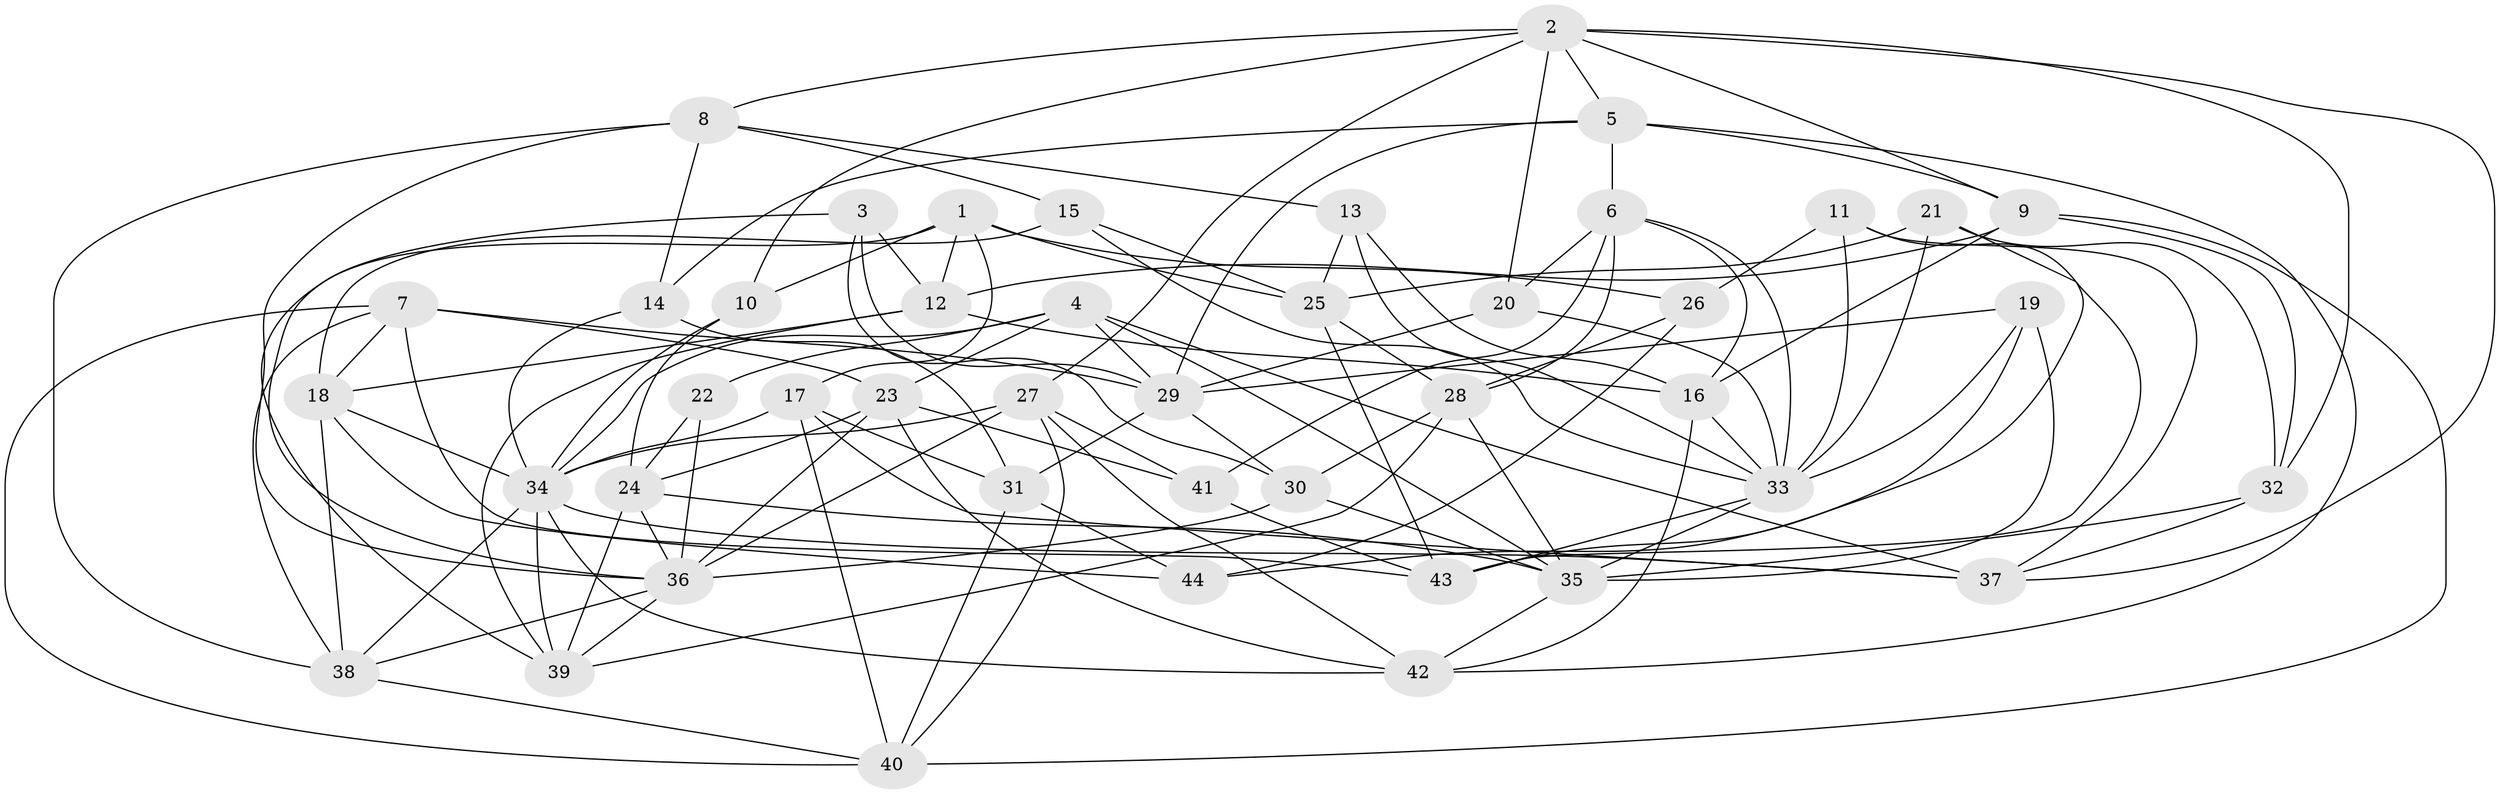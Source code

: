 // original degree distribution, {4: 1.0}
// Generated by graph-tools (version 1.1) at 2025/50/03/09/25 03:50:50]
// undirected, 44 vertices, 125 edges
graph export_dot {
graph [start="1"]
  node [color=gray90,style=filled];
  1;
  2;
  3;
  4;
  5;
  6;
  7;
  8;
  9;
  10;
  11;
  12;
  13;
  14;
  15;
  16;
  17;
  18;
  19;
  20;
  21;
  22;
  23;
  24;
  25;
  26;
  27;
  28;
  29;
  30;
  31;
  32;
  33;
  34;
  35;
  36;
  37;
  38;
  39;
  40;
  41;
  42;
  43;
  44;
  1 -- 10 [weight=1.0];
  1 -- 12 [weight=1.0];
  1 -- 17 [weight=1.0];
  1 -- 25 [weight=1.0];
  1 -- 26 [weight=1.0];
  1 -- 39 [weight=1.0];
  2 -- 5 [weight=1.0];
  2 -- 8 [weight=1.0];
  2 -- 9 [weight=1.0];
  2 -- 10 [weight=1.0];
  2 -- 20 [weight=1.0];
  2 -- 27 [weight=1.0];
  2 -- 32 [weight=1.0];
  2 -- 37 [weight=1.0];
  3 -- 12 [weight=1.0];
  3 -- 29 [weight=1.0];
  3 -- 30 [weight=1.0];
  3 -- 36 [weight=1.0];
  4 -- 22 [weight=1.0];
  4 -- 23 [weight=1.0];
  4 -- 29 [weight=1.0];
  4 -- 34 [weight=1.0];
  4 -- 35 [weight=1.0];
  4 -- 37 [weight=1.0];
  5 -- 6 [weight=1.0];
  5 -- 9 [weight=1.0];
  5 -- 14 [weight=1.0];
  5 -- 29 [weight=1.0];
  5 -- 42 [weight=1.0];
  6 -- 16 [weight=1.0];
  6 -- 20 [weight=1.0];
  6 -- 28 [weight=1.0];
  6 -- 33 [weight=1.0];
  6 -- 41 [weight=1.0];
  7 -- 18 [weight=1.0];
  7 -- 23 [weight=1.0];
  7 -- 29 [weight=1.0];
  7 -- 38 [weight=1.0];
  7 -- 40 [weight=1.0];
  7 -- 43 [weight=1.0];
  8 -- 13 [weight=1.0];
  8 -- 14 [weight=1.0];
  8 -- 15 [weight=1.0];
  8 -- 36 [weight=1.0];
  8 -- 38 [weight=1.0];
  9 -- 12 [weight=1.0];
  9 -- 16 [weight=1.0];
  9 -- 32 [weight=1.0];
  9 -- 40 [weight=1.0];
  10 -- 24 [weight=1.0];
  10 -- 34 [weight=1.0];
  11 -- 26 [weight=1.0];
  11 -- 33 [weight=1.0];
  11 -- 37 [weight=1.0];
  11 -- 43 [weight=1.0];
  12 -- 16 [weight=1.0];
  12 -- 18 [weight=1.0];
  12 -- 39 [weight=1.0];
  13 -- 16 [weight=1.0];
  13 -- 25 [weight=1.0];
  13 -- 33 [weight=1.0];
  14 -- 31 [weight=1.0];
  14 -- 34 [weight=1.0];
  15 -- 18 [weight=1.0];
  15 -- 25 [weight=1.0];
  15 -- 33 [weight=1.0];
  16 -- 33 [weight=1.0];
  16 -- 42 [weight=1.0];
  17 -- 31 [weight=2.0];
  17 -- 34 [weight=1.0];
  17 -- 37 [weight=1.0];
  17 -- 40 [weight=1.0];
  18 -- 34 [weight=1.0];
  18 -- 38 [weight=1.0];
  18 -- 44 [weight=1.0];
  19 -- 29 [weight=1.0];
  19 -- 33 [weight=1.0];
  19 -- 35 [weight=1.0];
  19 -- 43 [weight=1.0];
  20 -- 29 [weight=1.0];
  20 -- 33 [weight=1.0];
  21 -- 25 [weight=1.0];
  21 -- 32 [weight=1.0];
  21 -- 33 [weight=1.0];
  21 -- 44 [weight=1.0];
  22 -- 24 [weight=1.0];
  22 -- 36 [weight=2.0];
  23 -- 24 [weight=1.0];
  23 -- 36 [weight=1.0];
  23 -- 41 [weight=1.0];
  23 -- 42 [weight=1.0];
  24 -- 35 [weight=1.0];
  24 -- 36 [weight=1.0];
  24 -- 39 [weight=1.0];
  25 -- 28 [weight=1.0];
  25 -- 43 [weight=1.0];
  26 -- 28 [weight=1.0];
  26 -- 44 [weight=3.0];
  27 -- 34 [weight=1.0];
  27 -- 36 [weight=1.0];
  27 -- 40 [weight=1.0];
  27 -- 41 [weight=1.0];
  27 -- 42 [weight=1.0];
  28 -- 30 [weight=1.0];
  28 -- 35 [weight=1.0];
  28 -- 39 [weight=1.0];
  29 -- 30 [weight=1.0];
  29 -- 31 [weight=1.0];
  30 -- 35 [weight=2.0];
  30 -- 36 [weight=1.0];
  31 -- 40 [weight=1.0];
  31 -- 44 [weight=1.0];
  32 -- 35 [weight=2.0];
  32 -- 37 [weight=1.0];
  33 -- 35 [weight=1.0];
  33 -- 43 [weight=1.0];
  34 -- 37 [weight=1.0];
  34 -- 38 [weight=1.0];
  34 -- 39 [weight=1.0];
  34 -- 42 [weight=1.0];
  35 -- 42 [weight=1.0];
  36 -- 38 [weight=1.0];
  36 -- 39 [weight=1.0];
  38 -- 40 [weight=1.0];
  41 -- 43 [weight=1.0];
}
